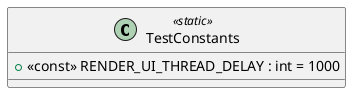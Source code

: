 @startuml
class TestConstants <<static>> {
    + <<const>> RENDER_UI_THREAD_DELAY : int = 1000
}
@enduml
